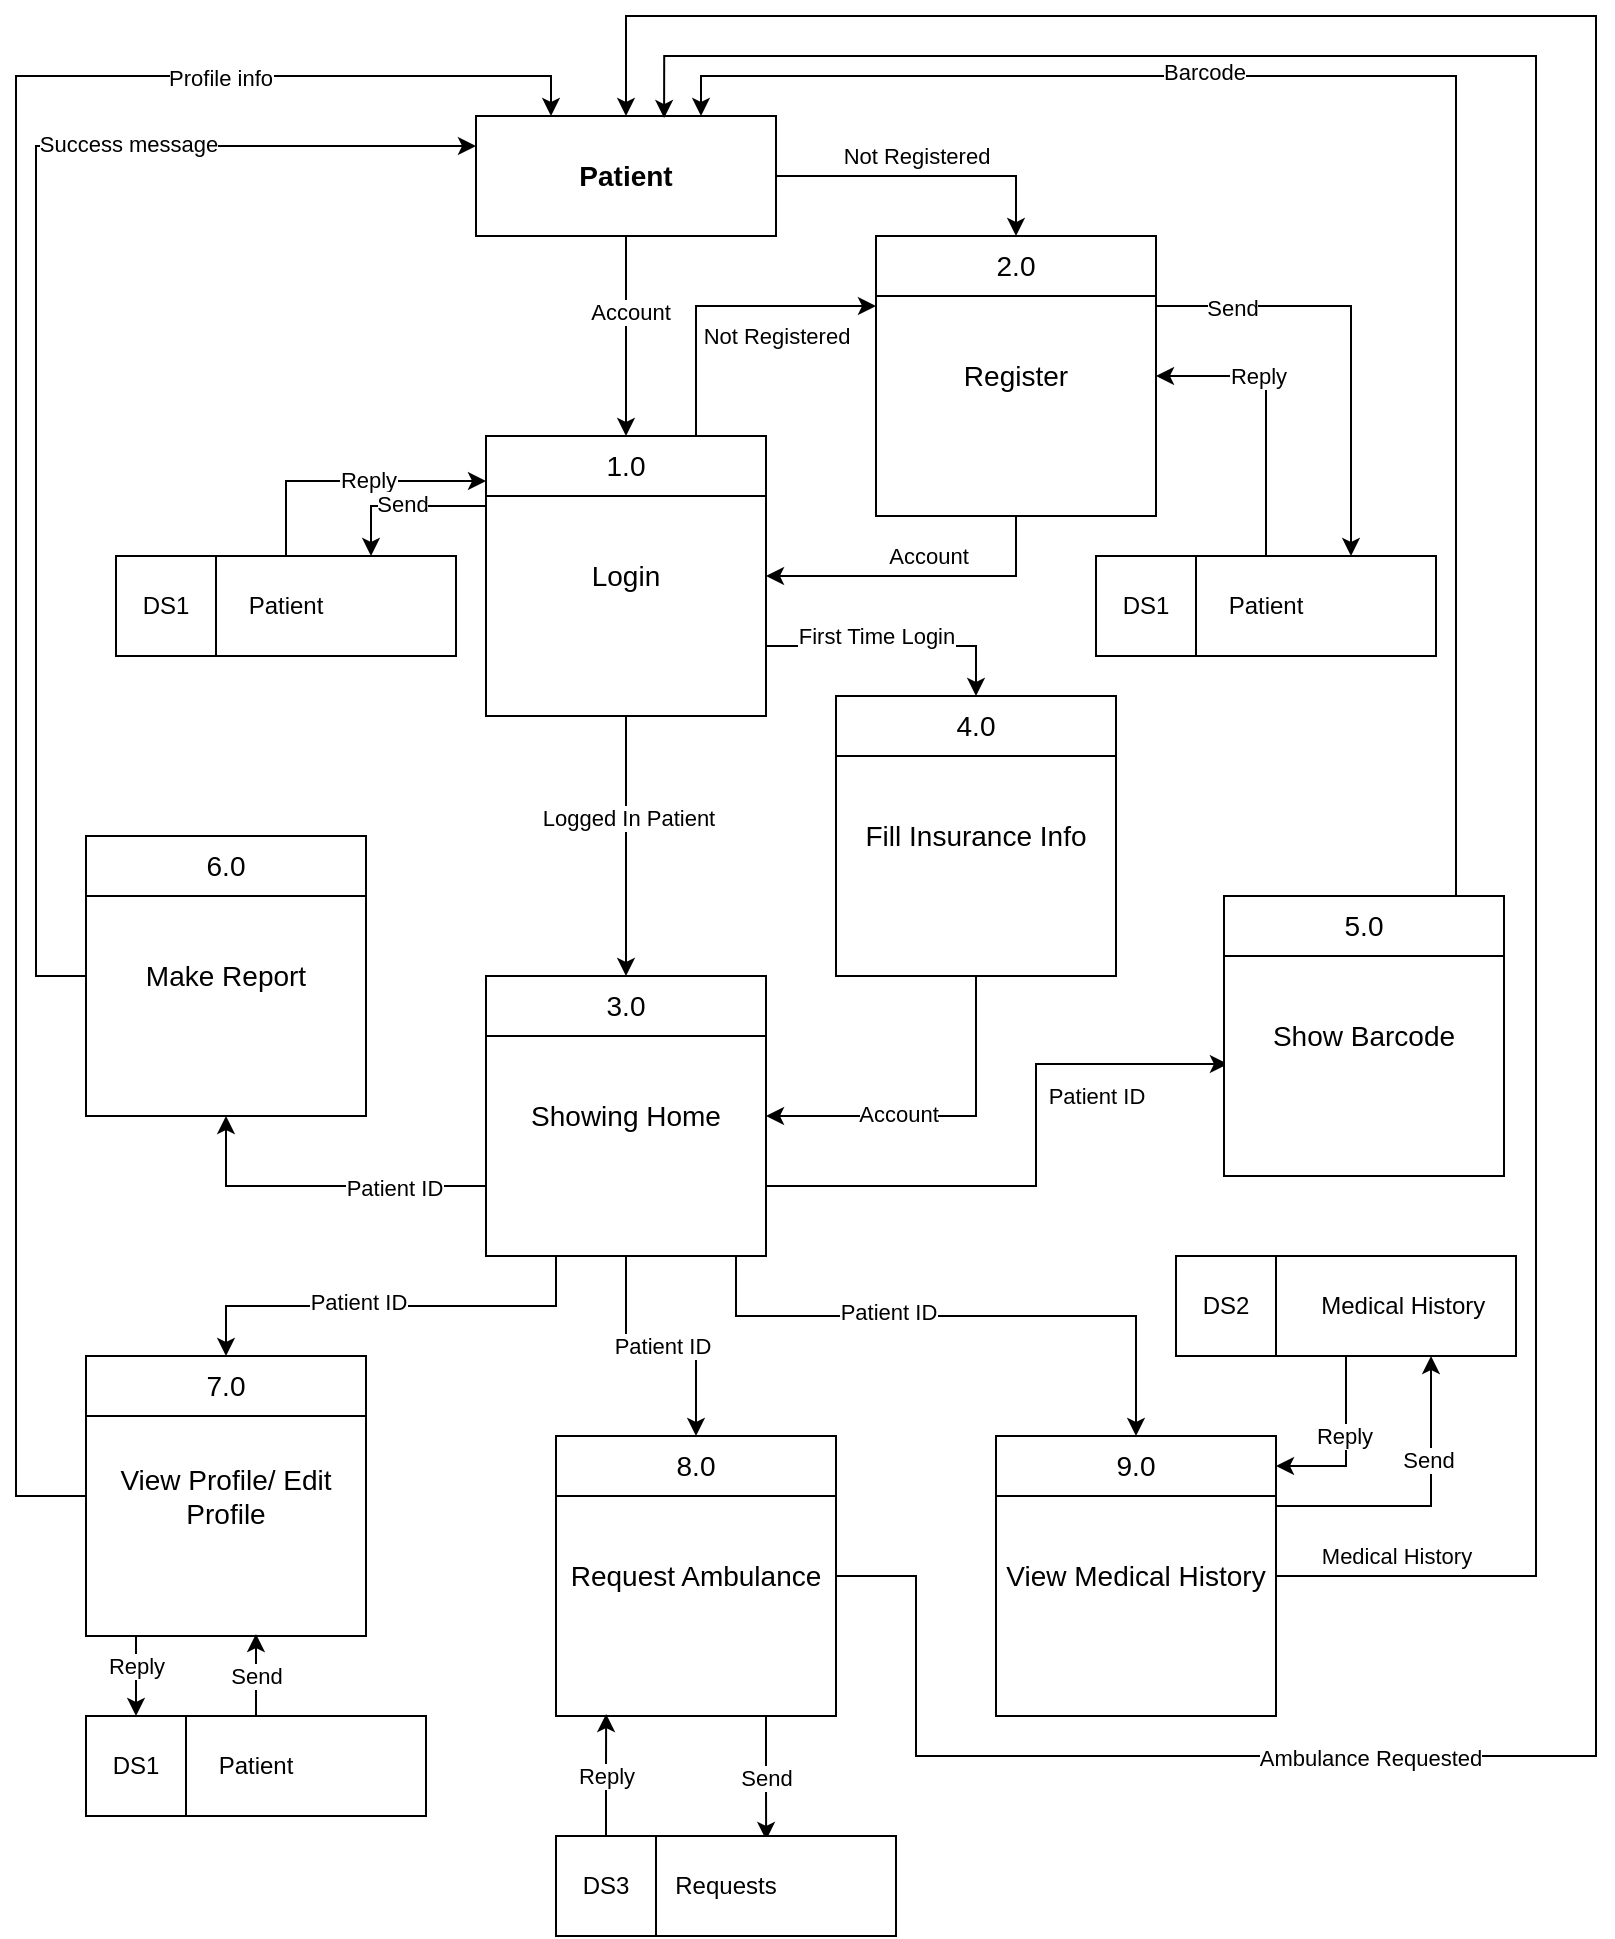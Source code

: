 <mxfile version="13.1.0" type="github">
  <diagram id="jb4bQr8QBYjT58q-OPt7" name="Page-1">
    <mxGraphModel dx="1422" dy="762" grid="1" gridSize="10" guides="1" tooltips="1" connect="1" arrows="1" fold="1" page="1" pageScale="1" pageWidth="827" pageHeight="1169" math="0" shadow="0">
      <root>
        <mxCell id="0" />
        <mxCell id="1" parent="0" />
        <mxCell id="3FtpG7C2AMGnpTfffTlQ-12" style="edgeStyle=orthogonalEdgeStyle;rounded=0;orthogonalLoop=1;jettySize=auto;html=1;entryX=0.5;entryY=0;entryDx=0;entryDy=0;" parent="1" source="3FtpG7C2AMGnpTfffTlQ-1" target="3FtpG7C2AMGnpTfffTlQ-3" edge="1">
          <mxGeometry relative="1" as="geometry" />
        </mxCell>
        <mxCell id="3FtpG7C2AMGnpTfffTlQ-13" value="Account" style="edgeLabel;html=1;align=center;verticalAlign=middle;resizable=0;points=[];" parent="3FtpG7C2AMGnpTfffTlQ-12" vertex="1" connectable="0">
          <mxGeometry x="-0.24" y="2" relative="1" as="geometry">
            <mxPoint as="offset" />
          </mxGeometry>
        </mxCell>
        <mxCell id="3FtpG7C2AMGnpTfffTlQ-14" style="edgeStyle=orthogonalEdgeStyle;rounded=0;orthogonalLoop=1;jettySize=auto;html=1;exitX=1;exitY=0.5;exitDx=0;exitDy=0;entryX=0.5;entryY=0;entryDx=0;entryDy=0;" parent="1" source="3FtpG7C2AMGnpTfffTlQ-1" target="3FtpG7C2AMGnpTfffTlQ-7" edge="1">
          <mxGeometry relative="1" as="geometry" />
        </mxCell>
        <mxCell id="3FtpG7C2AMGnpTfffTlQ-18" value="Not Registered" style="edgeLabel;html=1;align=center;verticalAlign=middle;resizable=0;points=[];" parent="3FtpG7C2AMGnpTfffTlQ-14" vertex="1" connectable="0">
          <mxGeometry x="-0.053" y="2" relative="1" as="geometry">
            <mxPoint x="-1" y="-8" as="offset" />
          </mxGeometry>
        </mxCell>
        <mxCell id="3FtpG7C2AMGnpTfffTlQ-1" value="Patient" style="rounded=0;whiteSpace=wrap;html=1;fontStyle=1;fontSize=14;" parent="1" vertex="1">
          <mxGeometry x="240" y="60" width="150" height="60" as="geometry" />
        </mxCell>
        <mxCell id="3FtpG7C2AMGnpTfffTlQ-20" style="edgeStyle=orthogonalEdgeStyle;rounded=0;orthogonalLoop=1;jettySize=auto;html=1;exitX=1;exitY=0.75;exitDx=0;exitDy=0;entryX=0.5;entryY=0;entryDx=0;entryDy=0;" parent="1" source="3FtpG7C2AMGnpTfffTlQ-2" target="3FtpG7C2AMGnpTfffTlQ-9" edge="1">
          <mxGeometry relative="1" as="geometry" />
        </mxCell>
        <mxCell id="3FtpG7C2AMGnpTfffTlQ-22" value="First Time Login" style="edgeLabel;html=1;align=center;verticalAlign=middle;resizable=0;points=[];" parent="3FtpG7C2AMGnpTfffTlQ-20" vertex="1" connectable="0">
          <mxGeometry x="-0.369" y="4" relative="1" as="geometry">
            <mxPoint x="14" y="-1" as="offset" />
          </mxGeometry>
        </mxCell>
        <mxCell id="3FtpG7C2AMGnpTfffTlQ-21" style="edgeStyle=orthogonalEdgeStyle;rounded=0;orthogonalLoop=1;jettySize=auto;html=1;exitX=0.5;exitY=1;exitDx=0;exitDy=0;entryX=0.5;entryY=0;entryDx=0;entryDy=0;" parent="1" source="3FtpG7C2AMGnpTfffTlQ-2" target="3FtpG7C2AMGnpTfffTlQ-5" edge="1">
          <mxGeometry relative="1" as="geometry" />
        </mxCell>
        <mxCell id="3FtpG7C2AMGnpTfffTlQ-23" value="Logged In Patient" style="edgeLabel;html=1;align=center;verticalAlign=middle;resizable=0;points=[];" parent="3FtpG7C2AMGnpTfffTlQ-21" vertex="1" connectable="0">
          <mxGeometry x="-0.215" y="1" relative="1" as="geometry">
            <mxPoint as="offset" />
          </mxGeometry>
        </mxCell>
        <mxCell id="3FtpG7C2AMGnpTfffTlQ-2" value="Login" style="whiteSpace=wrap;html=1;aspect=fixed;fontSize=14;" parent="1" vertex="1">
          <mxGeometry x="245" y="220" width="140" height="140" as="geometry" />
        </mxCell>
        <mxCell id="3FtpG7C2AMGnpTfffTlQ-15" style="edgeStyle=orthogonalEdgeStyle;rounded=0;orthogonalLoop=1;jettySize=auto;html=1;exitX=0.75;exitY=0;exitDx=0;exitDy=0;entryX=0;entryY=0.25;entryDx=0;entryDy=0;" parent="1" source="3FtpG7C2AMGnpTfffTlQ-3" target="3FtpG7C2AMGnpTfffTlQ-6" edge="1">
          <mxGeometry relative="1" as="geometry" />
        </mxCell>
        <mxCell id="3FtpG7C2AMGnpTfffTlQ-17" value="Not Registered" style="edgeLabel;html=1;align=center;verticalAlign=middle;resizable=0;points=[];" parent="3FtpG7C2AMGnpTfffTlQ-15" vertex="1" connectable="0">
          <mxGeometry x="-0.161" y="-21" relative="1" as="geometry">
            <mxPoint x="40" y="-6" as="offset" />
          </mxGeometry>
        </mxCell>
        <mxCell id="3FtpG7C2AMGnpTfffTlQ-3" value="1.0" style="rounded=0;whiteSpace=wrap;html=1;fontSize=14;" parent="1" vertex="1">
          <mxGeometry x="245" y="220" width="140" height="30" as="geometry" />
        </mxCell>
        <mxCell id="3FtpG7C2AMGnpTfffTlQ-26" style="edgeStyle=orthogonalEdgeStyle;rounded=0;orthogonalLoop=1;jettySize=auto;html=1;exitX=1;exitY=0.75;exitDx=0;exitDy=0;entryX=0.014;entryY=0.6;entryDx=0;entryDy=0;entryPerimeter=0;" parent="1" source="3FtpG7C2AMGnpTfffTlQ-4" target="3FtpG7C2AMGnpTfffTlQ-10" edge="1">
          <mxGeometry relative="1" as="geometry">
            <mxPoint x="540" y="595" as="targetPoint" />
            <Array as="points">
              <mxPoint x="520" y="595" />
              <mxPoint x="520" y="534" />
            </Array>
          </mxGeometry>
        </mxCell>
        <mxCell id="3FtpG7C2AMGnpTfffTlQ-27" value="&lt;span style=&quot;color: rgb(0 , 0 , 0) ; font-family: &amp;#34;helvetica&amp;#34; ; font-size: 11px ; font-style: normal ; font-weight: 400 ; letter-spacing: normal ; text-align: center ; text-indent: 0px ; text-transform: none ; word-spacing: 0px ; background-color: rgb(255 , 255 , 255) ; float: none ; display: inline&quot;&gt;Patient ID&lt;/span&gt;" style="edgeLabel;html=1;align=center;verticalAlign=middle;resizable=0;points=[];" parent="3FtpG7C2AMGnpTfffTlQ-26" vertex="1" connectable="0">
          <mxGeometry x="0.48" relative="1" as="geometry">
            <mxPoint x="10" y="16" as="offset" />
          </mxGeometry>
        </mxCell>
        <mxCell id="3FtpG7C2AMGnpTfffTlQ-38" style="edgeStyle=orthogonalEdgeStyle;rounded=0;orthogonalLoop=1;jettySize=auto;html=1;exitX=0;exitY=0.75;exitDx=0;exitDy=0;entryX=0.5;entryY=1;entryDx=0;entryDy=0;" parent="1" source="3FtpG7C2AMGnpTfffTlQ-4" target="3FtpG7C2AMGnpTfffTlQ-36" edge="1">
          <mxGeometry relative="1" as="geometry" />
        </mxCell>
        <mxCell id="3FtpG7C2AMGnpTfffTlQ-41" value="&#xa;&#xa;&lt;!--StartFragment--&gt;&lt;span style=&quot;color: rgb(0, 0, 0); font-family: Helvetica; font-size: 11px; font-style: normal; font-variant-ligatures: normal; font-variant-caps: normal; font-weight: 400; letter-spacing: normal; orphans: 2; text-align: center; text-indent: 0px; text-transform: none; widows: 2; word-spacing: 0px; -webkit-text-stroke-width: 0px; background-color: rgb(255, 255, 255); text-decoration-style: initial; text-decoration-color: initial; float: none; display: inline !important;&quot;&gt;Patient ID&lt;/span&gt;&lt;!--EndFragment--&gt;&#xa;&#xa;" style="edgeLabel;html=1;align=center;verticalAlign=middle;resizable=0;points=[];" parent="3FtpG7C2AMGnpTfffTlQ-38" vertex="1" connectable="0">
          <mxGeometry x="-0.442" y="1" relative="1" as="geometry">
            <mxPoint as="offset" />
          </mxGeometry>
        </mxCell>
        <mxCell id="3FtpG7C2AMGnpTfffTlQ-51" style="edgeStyle=orthogonalEdgeStyle;rounded=0;orthogonalLoop=1;jettySize=auto;html=1;exitX=0.25;exitY=1;exitDx=0;exitDy=0;entryX=0.5;entryY=0;entryDx=0;entryDy=0;" parent="1" source="3FtpG7C2AMGnpTfffTlQ-4" target="3FtpG7C2AMGnpTfffTlQ-50" edge="1">
          <mxGeometry relative="1" as="geometry" />
        </mxCell>
        <mxCell id="3FtpG7C2AMGnpTfffTlQ-54" value="Patient ID" style="edgeLabel;html=1;align=center;verticalAlign=middle;resizable=0;points=[];" parent="3FtpG7C2AMGnpTfffTlQ-51" vertex="1" connectable="0">
          <mxGeometry x="0.153" y="-2" relative="1" as="geometry">
            <mxPoint as="offset" />
          </mxGeometry>
        </mxCell>
        <mxCell id="3FtpG7C2AMGnpTfffTlQ-59" value="Patient ID" style="edgeStyle=orthogonalEdgeStyle;rounded=0;orthogonalLoop=1;jettySize=auto;html=1;exitX=0.5;exitY=1;exitDx=0;exitDy=0;" parent="1" source="3FtpG7C2AMGnpTfffTlQ-4" target="3FtpG7C2AMGnpTfffTlQ-56" edge="1">
          <mxGeometry relative="1" as="geometry" />
        </mxCell>
        <mxCell id="3FtpG7C2AMGnpTfffTlQ-60" style="edgeStyle=orthogonalEdgeStyle;rounded=0;orthogonalLoop=1;jettySize=auto;html=1;exitX=0.75;exitY=1;exitDx=0;exitDy=0;entryX=0.5;entryY=0;entryDx=0;entryDy=0;" parent="1" source="3FtpG7C2AMGnpTfffTlQ-4" target="3FtpG7C2AMGnpTfffTlQ-58" edge="1">
          <mxGeometry relative="1" as="geometry">
            <Array as="points">
              <mxPoint x="370" y="630" />
              <mxPoint x="370" y="660" />
              <mxPoint x="570" y="660" />
            </Array>
          </mxGeometry>
        </mxCell>
        <mxCell id="3FtpG7C2AMGnpTfffTlQ-61" value="&#xa;&#xa;&lt;!--StartFragment--&gt;&lt;span style=&quot;color: rgb(0, 0, 0); font-family: Helvetica; font-size: 11px; font-style: normal; font-variant-ligatures: normal; font-variant-caps: normal; font-weight: 400; letter-spacing: normal; orphans: 2; text-align: center; text-indent: 0px; text-transform: none; widows: 2; word-spacing: 0px; -webkit-text-stroke-width: 0px; background-color: rgb(255, 255, 255); text-decoration-style: initial; text-decoration-color: initial; float: none; display: inline !important;&quot;&gt;Patient ID&lt;/span&gt;&lt;!--EndFragment--&gt;&#xa;&#xa;" style="edgeLabel;html=1;align=center;verticalAlign=middle;resizable=0;points=[];" parent="3FtpG7C2AMGnpTfffTlQ-60" vertex="1" connectable="0">
          <mxGeometry x="-0.189" y="2" relative="1" as="geometry">
            <mxPoint as="offset" />
          </mxGeometry>
        </mxCell>
        <mxCell id="3FtpG7C2AMGnpTfffTlQ-4" value="Showing Home" style="whiteSpace=wrap;html=1;aspect=fixed;fontSize=14;" parent="1" vertex="1">
          <mxGeometry x="245" y="490" width="140" height="140" as="geometry" />
        </mxCell>
        <mxCell id="3FtpG7C2AMGnpTfffTlQ-5" value="3.0" style="rounded=0;whiteSpace=wrap;html=1;fontSize=14;" parent="1" vertex="1">
          <mxGeometry x="245" y="490" width="140" height="30" as="geometry" />
        </mxCell>
        <mxCell id="3FtpG7C2AMGnpTfffTlQ-16" style="edgeStyle=orthogonalEdgeStyle;rounded=0;orthogonalLoop=1;jettySize=auto;html=1;exitX=0.5;exitY=1;exitDx=0;exitDy=0;entryX=1;entryY=0.5;entryDx=0;entryDy=0;" parent="1" source="3FtpG7C2AMGnpTfffTlQ-6" target="3FtpG7C2AMGnpTfffTlQ-2" edge="1">
          <mxGeometry relative="1" as="geometry" />
        </mxCell>
        <mxCell id="3FtpG7C2AMGnpTfffTlQ-19" value="Account" style="edgeLabel;html=1;align=center;verticalAlign=middle;resizable=0;points=[];" parent="3FtpG7C2AMGnpTfffTlQ-16" vertex="1" connectable="0">
          <mxGeometry x="-0.045" relative="1" as="geometry">
            <mxPoint y="-10" as="offset" />
          </mxGeometry>
        </mxCell>
        <mxCell id="3FtpG7C2AMGnpTfffTlQ-46" style="edgeStyle=orthogonalEdgeStyle;rounded=0;orthogonalLoop=1;jettySize=auto;html=1;exitX=1;exitY=0.25;exitDx=0;exitDy=0;entryX=0.75;entryY=0;entryDx=0;entryDy=0;" parent="1" source="3FtpG7C2AMGnpTfffTlQ-6" target="3FtpG7C2AMGnpTfffTlQ-43" edge="1">
          <mxGeometry relative="1" as="geometry" />
        </mxCell>
        <mxCell id="3FtpG7C2AMGnpTfffTlQ-47" value="Send" style="edgeLabel;html=1;align=center;verticalAlign=middle;resizable=0;points=[];" parent="3FtpG7C2AMGnpTfffTlQ-46" vertex="1" connectable="0">
          <mxGeometry x="-0.658" y="-1" relative="1" as="geometry">
            <mxPoint as="offset" />
          </mxGeometry>
        </mxCell>
        <mxCell id="3FtpG7C2AMGnpTfffTlQ-6" value="Register" style="whiteSpace=wrap;html=1;aspect=fixed;fontSize=14;" parent="1" vertex="1">
          <mxGeometry x="440" y="120" width="140" height="140" as="geometry" />
        </mxCell>
        <mxCell id="3FtpG7C2AMGnpTfffTlQ-7" value="2.0" style="rounded=0;whiteSpace=wrap;html=1;fontSize=14;" parent="1" vertex="1">
          <mxGeometry x="440" y="120" width="140" height="30" as="geometry" />
        </mxCell>
        <mxCell id="3FtpG7C2AMGnpTfffTlQ-24" style="edgeStyle=orthogonalEdgeStyle;rounded=0;orthogonalLoop=1;jettySize=auto;html=1;entryX=1;entryY=0.5;entryDx=0;entryDy=0;exitX=0.5;exitY=1;exitDx=0;exitDy=0;" parent="1" source="3FtpG7C2AMGnpTfffTlQ-8" target="3FtpG7C2AMGnpTfffTlQ-4" edge="1">
          <mxGeometry relative="1" as="geometry" />
        </mxCell>
        <mxCell id="3FtpG7C2AMGnpTfffTlQ-25" value="Account" style="edgeLabel;html=1;align=center;verticalAlign=middle;resizable=0;points=[];" parent="3FtpG7C2AMGnpTfffTlQ-24" vertex="1" connectable="0">
          <mxGeometry x="0.246" y="-1" relative="1" as="geometry">
            <mxPoint as="offset" />
          </mxGeometry>
        </mxCell>
        <mxCell id="3FtpG7C2AMGnpTfffTlQ-8" value="Fill Insurance Info" style="whiteSpace=wrap;html=1;aspect=fixed;fontSize=14;" parent="1" vertex="1">
          <mxGeometry x="420" y="350" width="140" height="140" as="geometry" />
        </mxCell>
        <mxCell id="3FtpG7C2AMGnpTfffTlQ-9" value="4.0" style="rounded=0;whiteSpace=wrap;html=1;fontSize=14;" parent="1" vertex="1">
          <mxGeometry x="420" y="350" width="140" height="30" as="geometry" />
        </mxCell>
        <mxCell id="3FtpG7C2AMGnpTfffTlQ-10" value="Show Barcode" style="whiteSpace=wrap;html=1;aspect=fixed;fontSize=14;" parent="1" vertex="1">
          <mxGeometry x="614" y="450" width="140" height="140" as="geometry" />
        </mxCell>
        <mxCell id="3FtpG7C2AMGnpTfffTlQ-28" style="edgeStyle=orthogonalEdgeStyle;rounded=0;orthogonalLoop=1;jettySize=auto;html=1;entryX=0.75;entryY=0;entryDx=0;entryDy=0;" parent="1" source="3FtpG7C2AMGnpTfffTlQ-11" target="3FtpG7C2AMGnpTfffTlQ-1" edge="1">
          <mxGeometry relative="1" as="geometry">
            <Array as="points">
              <mxPoint x="730" y="40" />
              <mxPoint x="353" y="40" />
            </Array>
          </mxGeometry>
        </mxCell>
        <mxCell id="3FtpG7C2AMGnpTfffTlQ-35" value="Barcode" style="edgeLabel;html=1;align=center;verticalAlign=middle;resizable=0;points=[];" parent="3FtpG7C2AMGnpTfffTlQ-28" vertex="1" connectable="0">
          <mxGeometry x="0.143" y="75" relative="1" as="geometry">
            <mxPoint x="-75" y="-77" as="offset" />
          </mxGeometry>
        </mxCell>
        <mxCell id="3FtpG7C2AMGnpTfffTlQ-11" value="5.0" style="rounded=0;whiteSpace=wrap;html=1;fontSize=14;" parent="1" vertex="1">
          <mxGeometry x="614" y="450" width="140" height="30" as="geometry" />
        </mxCell>
        <mxCell id="3FtpG7C2AMGnpTfffTlQ-31" style="edgeStyle=orthogonalEdgeStyle;rounded=0;orthogonalLoop=1;jettySize=auto;html=1;exitX=0.5;exitY=0;exitDx=0;exitDy=0;entryX=0;entryY=0.75;entryDx=0;entryDy=0;" parent="1" source="3FtpG7C2AMGnpTfffTlQ-29" target="3FtpG7C2AMGnpTfffTlQ-3" edge="1">
          <mxGeometry relative="1" as="geometry" />
        </mxCell>
        <mxCell id="3FtpG7C2AMGnpTfffTlQ-33" value="Reply" style="edgeLabel;html=1;align=center;verticalAlign=middle;resizable=0;points=[];" parent="3FtpG7C2AMGnpTfffTlQ-31" vertex="1" connectable="0">
          <mxGeometry x="0.129" y="2" relative="1" as="geometry">
            <mxPoint x="1" y="1" as="offset" />
          </mxGeometry>
        </mxCell>
        <mxCell id="3FtpG7C2AMGnpTfffTlQ-32" style="edgeStyle=orthogonalEdgeStyle;rounded=0;orthogonalLoop=1;jettySize=auto;html=1;exitX=0;exitY=0.25;exitDx=0;exitDy=0;entryX=0.75;entryY=0;entryDx=0;entryDy=0;" parent="1" source="3FtpG7C2AMGnpTfffTlQ-2" target="3FtpG7C2AMGnpTfffTlQ-29" edge="1">
          <mxGeometry relative="1" as="geometry" />
        </mxCell>
        <mxCell id="3FtpG7C2AMGnpTfffTlQ-34" value="Send" style="edgeLabel;html=1;align=center;verticalAlign=middle;resizable=0;points=[];" parent="3FtpG7C2AMGnpTfffTlQ-32" vertex="1" connectable="0">
          <mxGeometry x="0.023" y="-1" relative="1" as="geometry">
            <mxPoint as="offset" />
          </mxGeometry>
        </mxCell>
        <mxCell id="3FtpG7C2AMGnpTfffTlQ-29" value="Patient" style="rounded=0;whiteSpace=wrap;html=1;" parent="1" vertex="1">
          <mxGeometry x="60" y="280" width="170" height="50" as="geometry" />
        </mxCell>
        <mxCell id="3FtpG7C2AMGnpTfffTlQ-30" value="DS1" style="whiteSpace=wrap;html=1;aspect=fixed;" parent="1" vertex="1">
          <mxGeometry x="60" y="280" width="50" height="50" as="geometry" />
        </mxCell>
        <mxCell id="3FtpG7C2AMGnpTfffTlQ-39" style="edgeStyle=orthogonalEdgeStyle;rounded=0;orthogonalLoop=1;jettySize=auto;html=1;exitX=0;exitY=0.5;exitDx=0;exitDy=0;entryX=0;entryY=0.25;entryDx=0;entryDy=0;" parent="1" source="3FtpG7C2AMGnpTfffTlQ-36" target="3FtpG7C2AMGnpTfffTlQ-1" edge="1">
          <mxGeometry relative="1" as="geometry">
            <Array as="points">
              <mxPoint x="20" y="490" />
              <mxPoint x="20" y="75" />
            </Array>
          </mxGeometry>
        </mxCell>
        <mxCell id="3FtpG7C2AMGnpTfffTlQ-40" value="Success message" style="edgeLabel;html=1;align=center;verticalAlign=middle;resizable=0;points=[];" parent="3FtpG7C2AMGnpTfffTlQ-39" vertex="1" connectable="0">
          <mxGeometry x="0.473" y="1" relative="1" as="geometry">
            <mxPoint as="offset" />
          </mxGeometry>
        </mxCell>
        <mxCell id="3FtpG7C2AMGnpTfffTlQ-36" value="Make Report" style="whiteSpace=wrap;html=1;aspect=fixed;fontSize=14;" parent="1" vertex="1">
          <mxGeometry x="45" y="420" width="140" height="140" as="geometry" />
        </mxCell>
        <mxCell id="3FtpG7C2AMGnpTfffTlQ-37" value="6.0" style="rounded=0;whiteSpace=wrap;html=1;fontSize=14;" parent="1" vertex="1">
          <mxGeometry x="45" y="420" width="140" height="30" as="geometry" />
        </mxCell>
        <mxCell id="3FtpG7C2AMGnpTfffTlQ-45" style="edgeStyle=orthogonalEdgeStyle;rounded=0;orthogonalLoop=1;jettySize=auto;html=1;exitX=0.5;exitY=0;exitDx=0;exitDy=0;entryX=1;entryY=0.5;entryDx=0;entryDy=0;" parent="1" source="3FtpG7C2AMGnpTfffTlQ-43" target="3FtpG7C2AMGnpTfffTlQ-6" edge="1">
          <mxGeometry relative="1" as="geometry" />
        </mxCell>
        <mxCell id="3FtpG7C2AMGnpTfffTlQ-48" value="Reply" style="edgeLabel;html=1;align=center;verticalAlign=middle;resizable=0;points=[];" parent="3FtpG7C2AMGnpTfffTlQ-45" vertex="1" connectable="0">
          <mxGeometry x="0.241" y="4" relative="1" as="geometry">
            <mxPoint x="-4" y="-4" as="offset" />
          </mxGeometry>
        </mxCell>
        <mxCell id="3FtpG7C2AMGnpTfffTlQ-43" value="Patient" style="rounded=0;whiteSpace=wrap;html=1;" parent="1" vertex="1">
          <mxGeometry x="550" y="280" width="170" height="50" as="geometry" />
        </mxCell>
        <mxCell id="3FtpG7C2AMGnpTfffTlQ-44" value="DS1" style="whiteSpace=wrap;html=1;aspect=fixed;" parent="1" vertex="1">
          <mxGeometry x="550" y="280" width="50" height="50" as="geometry" />
        </mxCell>
        <mxCell id="3FtpG7C2AMGnpTfffTlQ-52" style="edgeStyle=orthogonalEdgeStyle;rounded=0;orthogonalLoop=1;jettySize=auto;html=1;exitX=0;exitY=0.5;exitDx=0;exitDy=0;entryX=0.25;entryY=0;entryDx=0;entryDy=0;" parent="1" source="3FtpG7C2AMGnpTfffTlQ-49" target="3FtpG7C2AMGnpTfffTlQ-1" edge="1">
          <mxGeometry relative="1" as="geometry">
            <Array as="points">
              <mxPoint x="10" y="750" />
              <mxPoint x="10" y="40" />
              <mxPoint x="278" y="40" />
            </Array>
          </mxGeometry>
        </mxCell>
        <mxCell id="3FtpG7C2AMGnpTfffTlQ-53" value="Profile info" style="edgeLabel;html=1;align=center;verticalAlign=middle;resizable=0;points=[];" parent="3FtpG7C2AMGnpTfffTlQ-52" vertex="1" connectable="0">
          <mxGeometry x="0.641" y="-1" relative="1" as="geometry">
            <mxPoint as="offset" />
          </mxGeometry>
        </mxCell>
        <mxCell id="3FtpG7C2AMGnpTfffTlQ-78" value="Reply" style="edgeStyle=orthogonalEdgeStyle;rounded=0;orthogonalLoop=1;jettySize=auto;html=1;exitX=0.25;exitY=1;exitDx=0;exitDy=0;entryX=0.5;entryY=0;entryDx=0;entryDy=0;" parent="1" source="3FtpG7C2AMGnpTfffTlQ-49" target="3FtpG7C2AMGnpTfffTlQ-68" edge="1">
          <mxGeometry relative="1" as="geometry">
            <Array as="points">
              <mxPoint x="70" y="820" />
            </Array>
          </mxGeometry>
        </mxCell>
        <mxCell id="3FtpG7C2AMGnpTfffTlQ-49" value="View Profile/ Edit Profile" style="whiteSpace=wrap;html=1;aspect=fixed;fontSize=14;" parent="1" vertex="1">
          <mxGeometry x="45" y="680" width="140" height="140" as="geometry" />
        </mxCell>
        <mxCell id="3FtpG7C2AMGnpTfffTlQ-50" value="7.0" style="rounded=0;whiteSpace=wrap;html=1;fontSize=14;" parent="1" vertex="1">
          <mxGeometry x="45" y="680" width="140" height="30" as="geometry" />
        </mxCell>
        <mxCell id="3FtpG7C2AMGnpTfffTlQ-64" style="edgeStyle=orthogonalEdgeStyle;rounded=0;orthogonalLoop=1;jettySize=auto;html=1;exitX=1;exitY=0.5;exitDx=0;exitDy=0;entryX=0.5;entryY=0;entryDx=0;entryDy=0;" parent="1" source="3FtpG7C2AMGnpTfffTlQ-55" target="3FtpG7C2AMGnpTfffTlQ-1" edge="1">
          <mxGeometry relative="1" as="geometry">
            <Array as="points">
              <mxPoint x="460" y="790" />
              <mxPoint x="460" y="880" />
              <mxPoint x="800" y="880" />
              <mxPoint x="800" y="10" />
              <mxPoint x="315" y="10" />
            </Array>
          </mxGeometry>
        </mxCell>
        <mxCell id="3FtpG7C2AMGnpTfffTlQ-79" value="Ambulance Requested" style="edgeLabel;html=1;align=center;verticalAlign=middle;resizable=0;points=[];" parent="3FtpG7C2AMGnpTfffTlQ-64" vertex="1" connectable="0">
          <mxGeometry x="-0.619" y="-1" relative="1" as="geometry">
            <mxPoint as="offset" />
          </mxGeometry>
        </mxCell>
        <mxCell id="3FtpG7C2AMGnpTfffTlQ-73" value="Send" style="edgeStyle=orthogonalEdgeStyle;rounded=0;orthogonalLoop=1;jettySize=auto;html=1;exitX=0.75;exitY=1;exitDx=0;exitDy=0;entryX=0.618;entryY=0.04;entryDx=0;entryDy=0;entryPerimeter=0;" parent="1" source="3FtpG7C2AMGnpTfffTlQ-55" target="3FtpG7C2AMGnpTfffTlQ-65" edge="1">
          <mxGeometry relative="1" as="geometry" />
        </mxCell>
        <mxCell id="3FtpG7C2AMGnpTfffTlQ-55" value="Request Ambulance" style="whiteSpace=wrap;html=1;aspect=fixed;fontSize=14;" parent="1" vertex="1">
          <mxGeometry x="280" y="720" width="140" height="140" as="geometry" />
        </mxCell>
        <mxCell id="3FtpG7C2AMGnpTfffTlQ-56" value="8.0" style="rounded=0;whiteSpace=wrap;html=1;fontSize=14;" parent="1" vertex="1">
          <mxGeometry x="280" y="720" width="140" height="30" as="geometry" />
        </mxCell>
        <mxCell id="3FtpG7C2AMGnpTfffTlQ-62" style="edgeStyle=orthogonalEdgeStyle;rounded=0;orthogonalLoop=1;jettySize=auto;html=1;exitX=1;exitY=0.5;exitDx=0;exitDy=0;entryX=0.627;entryY=0.017;entryDx=0;entryDy=0;entryPerimeter=0;" parent="1" source="3FtpG7C2AMGnpTfffTlQ-57" target="3FtpG7C2AMGnpTfffTlQ-1" edge="1">
          <mxGeometry relative="1" as="geometry">
            <Array as="points">
              <mxPoint x="770" y="790" />
              <mxPoint x="770" y="30" />
              <mxPoint x="334" y="30" />
            </Array>
          </mxGeometry>
        </mxCell>
        <mxCell id="3FtpG7C2AMGnpTfffTlQ-63" value="Medical History" style="edgeLabel;html=1;align=center;verticalAlign=middle;resizable=0;points=[];" parent="3FtpG7C2AMGnpTfffTlQ-62" vertex="1" connectable="0">
          <mxGeometry x="-0.953" y="2" relative="1" as="geometry">
            <mxPoint x="28" y="-8" as="offset" />
          </mxGeometry>
        </mxCell>
        <mxCell id="3FtpG7C2AMGnpTfffTlQ-72" style="edgeStyle=orthogonalEdgeStyle;rounded=0;orthogonalLoop=1;jettySize=auto;html=1;exitX=1;exitY=0.25;exitDx=0;exitDy=0;entryX=0.75;entryY=1;entryDx=0;entryDy=0;" parent="1" source="3FtpG7C2AMGnpTfffTlQ-57" target="3FtpG7C2AMGnpTfffTlQ-69" edge="1">
          <mxGeometry relative="1" as="geometry" />
        </mxCell>
        <mxCell id="3FtpG7C2AMGnpTfffTlQ-75" value="Send" style="edgeLabel;html=1;align=center;verticalAlign=middle;resizable=0;points=[];" parent="3FtpG7C2AMGnpTfffTlQ-72" vertex="1" connectable="0">
          <mxGeometry x="-0.003" y="23" relative="1" as="geometry">
            <mxPoint as="offset" />
          </mxGeometry>
        </mxCell>
        <mxCell id="3FtpG7C2AMGnpTfffTlQ-57" value="View Medical History" style="whiteSpace=wrap;html=1;aspect=fixed;fontSize=14;" parent="1" vertex="1">
          <mxGeometry x="500" y="720" width="140" height="140" as="geometry" />
        </mxCell>
        <mxCell id="3FtpG7C2AMGnpTfffTlQ-58" value="9.0" style="rounded=0;whiteSpace=wrap;html=1;fontSize=14;" parent="1" vertex="1">
          <mxGeometry x="500" y="720" width="140" height="30" as="geometry" />
        </mxCell>
        <mxCell id="3FtpG7C2AMGnpTfffTlQ-65" value="Requests" style="rounded=0;whiteSpace=wrap;html=1;" parent="1" vertex="1">
          <mxGeometry x="280" y="920" width="170" height="50" as="geometry" />
        </mxCell>
        <mxCell id="3FtpG7C2AMGnpTfffTlQ-74" value="Reply" style="edgeStyle=orthogonalEdgeStyle;rounded=0;orthogonalLoop=1;jettySize=auto;html=1;exitX=0.5;exitY=0;exitDx=0;exitDy=0;entryX=0.179;entryY=0.993;entryDx=0;entryDy=0;entryPerimeter=0;" parent="1" source="3FtpG7C2AMGnpTfffTlQ-66" target="3FtpG7C2AMGnpTfffTlQ-55" edge="1">
          <mxGeometry relative="1" as="geometry" />
        </mxCell>
        <mxCell id="3FtpG7C2AMGnpTfffTlQ-66" value="DS3" style="whiteSpace=wrap;html=1;aspect=fixed;" parent="1" vertex="1">
          <mxGeometry x="280" y="920" width="50" height="50" as="geometry" />
        </mxCell>
        <mxCell id="3FtpG7C2AMGnpTfffTlQ-77" value="Send" style="edgeStyle=orthogonalEdgeStyle;rounded=0;orthogonalLoop=1;jettySize=auto;html=1;exitX=0.5;exitY=0;exitDx=0;exitDy=0;entryX=0.607;entryY=0.993;entryDx=0;entryDy=0;entryPerimeter=0;" parent="1" source="3FtpG7C2AMGnpTfffTlQ-67" target="3FtpG7C2AMGnpTfffTlQ-49" edge="1">
          <mxGeometry relative="1" as="geometry" />
        </mxCell>
        <mxCell id="3FtpG7C2AMGnpTfffTlQ-67" value="Patient" style="rounded=0;whiteSpace=wrap;html=1;" parent="1" vertex="1">
          <mxGeometry x="45" y="860" width="170" height="50" as="geometry" />
        </mxCell>
        <mxCell id="3FtpG7C2AMGnpTfffTlQ-68" value="DS1" style="whiteSpace=wrap;html=1;aspect=fixed;" parent="1" vertex="1">
          <mxGeometry x="45" y="860" width="50" height="50" as="geometry" />
        </mxCell>
        <mxCell id="3FtpG7C2AMGnpTfffTlQ-71" style="edgeStyle=orthogonalEdgeStyle;rounded=0;orthogonalLoop=1;jettySize=auto;html=1;exitX=0.5;exitY=1;exitDx=0;exitDy=0;entryX=1;entryY=0.5;entryDx=0;entryDy=0;" parent="1" source="3FtpG7C2AMGnpTfffTlQ-69" target="3FtpG7C2AMGnpTfffTlQ-58" edge="1">
          <mxGeometry relative="1" as="geometry" />
        </mxCell>
        <mxCell id="3FtpG7C2AMGnpTfffTlQ-76" value="Reply" style="edgeLabel;html=1;align=center;verticalAlign=middle;resizable=0;points=[];" parent="3FtpG7C2AMGnpTfffTlQ-71" vertex="1" connectable="0">
          <mxGeometry x="-0.111" y="-1" relative="1" as="geometry">
            <mxPoint as="offset" />
          </mxGeometry>
        </mxCell>
        <mxCell id="3FtpG7C2AMGnpTfffTlQ-69" value="&lt;div&gt;&lt;span&gt;Medical History&amp;nbsp; &amp;nbsp;&amp;nbsp;&lt;/span&gt;&lt;/div&gt;" style="rounded=0;whiteSpace=wrap;html=1;align=right;" parent="1" vertex="1">
          <mxGeometry x="590" y="630" width="170" height="50" as="geometry" />
        </mxCell>
        <mxCell id="3FtpG7C2AMGnpTfffTlQ-70" value="DS2" style="whiteSpace=wrap;html=1;aspect=fixed;" parent="1" vertex="1">
          <mxGeometry x="590" y="630" width="50" height="50" as="geometry" />
        </mxCell>
      </root>
    </mxGraphModel>
  </diagram>
</mxfile>
